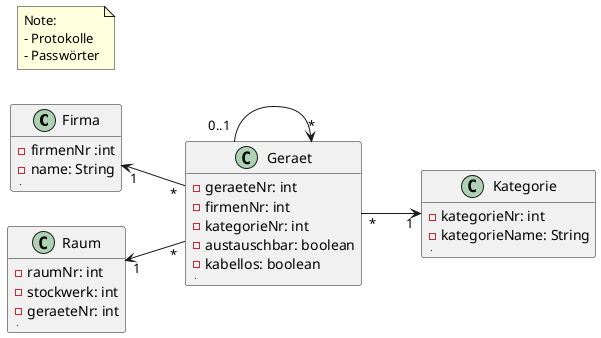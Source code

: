 @startuml
'https://plantuml.com/class-diagram
left to right direction
class Firma {
- firmenNr :int
- name: String
||
}
class Raum {
 - raumNr: int
 - stockwerk: int
 -  geraeteNr: int
 ||
}
class Geraet {
 - geraeteNr: int
 - firmenNr: int
 - kategorieNr: int
 - austauschbar: boolean
 - kabellos: boolean
||
}
class Kategorie {
 - kategorieNr: int
 - kategorieName: String
||
}
/'class Termin {
    - terminNr: int
    - datum: Date
||
}

class Wartung {
    - wartungsNr: int
   - terminNr : int
   - feuerloescherNr: int
   ||
}

class Benachrichtigung {
  - id:int
  - nachricht: String
  - typ: String
  ||
}'/

'Device "*" --  "*" Termin

'(Device,Termin) .. Wartung

Raum "1" <-- "*" Geraet

Firma "1" <-- "*" Geraet

Geraet "0..1" --> "*" Geraet

Geraet "*" --> "1" Kategorie

note as kommentar
Note:
- Protokolle
- Passwörter
end note


@enduml